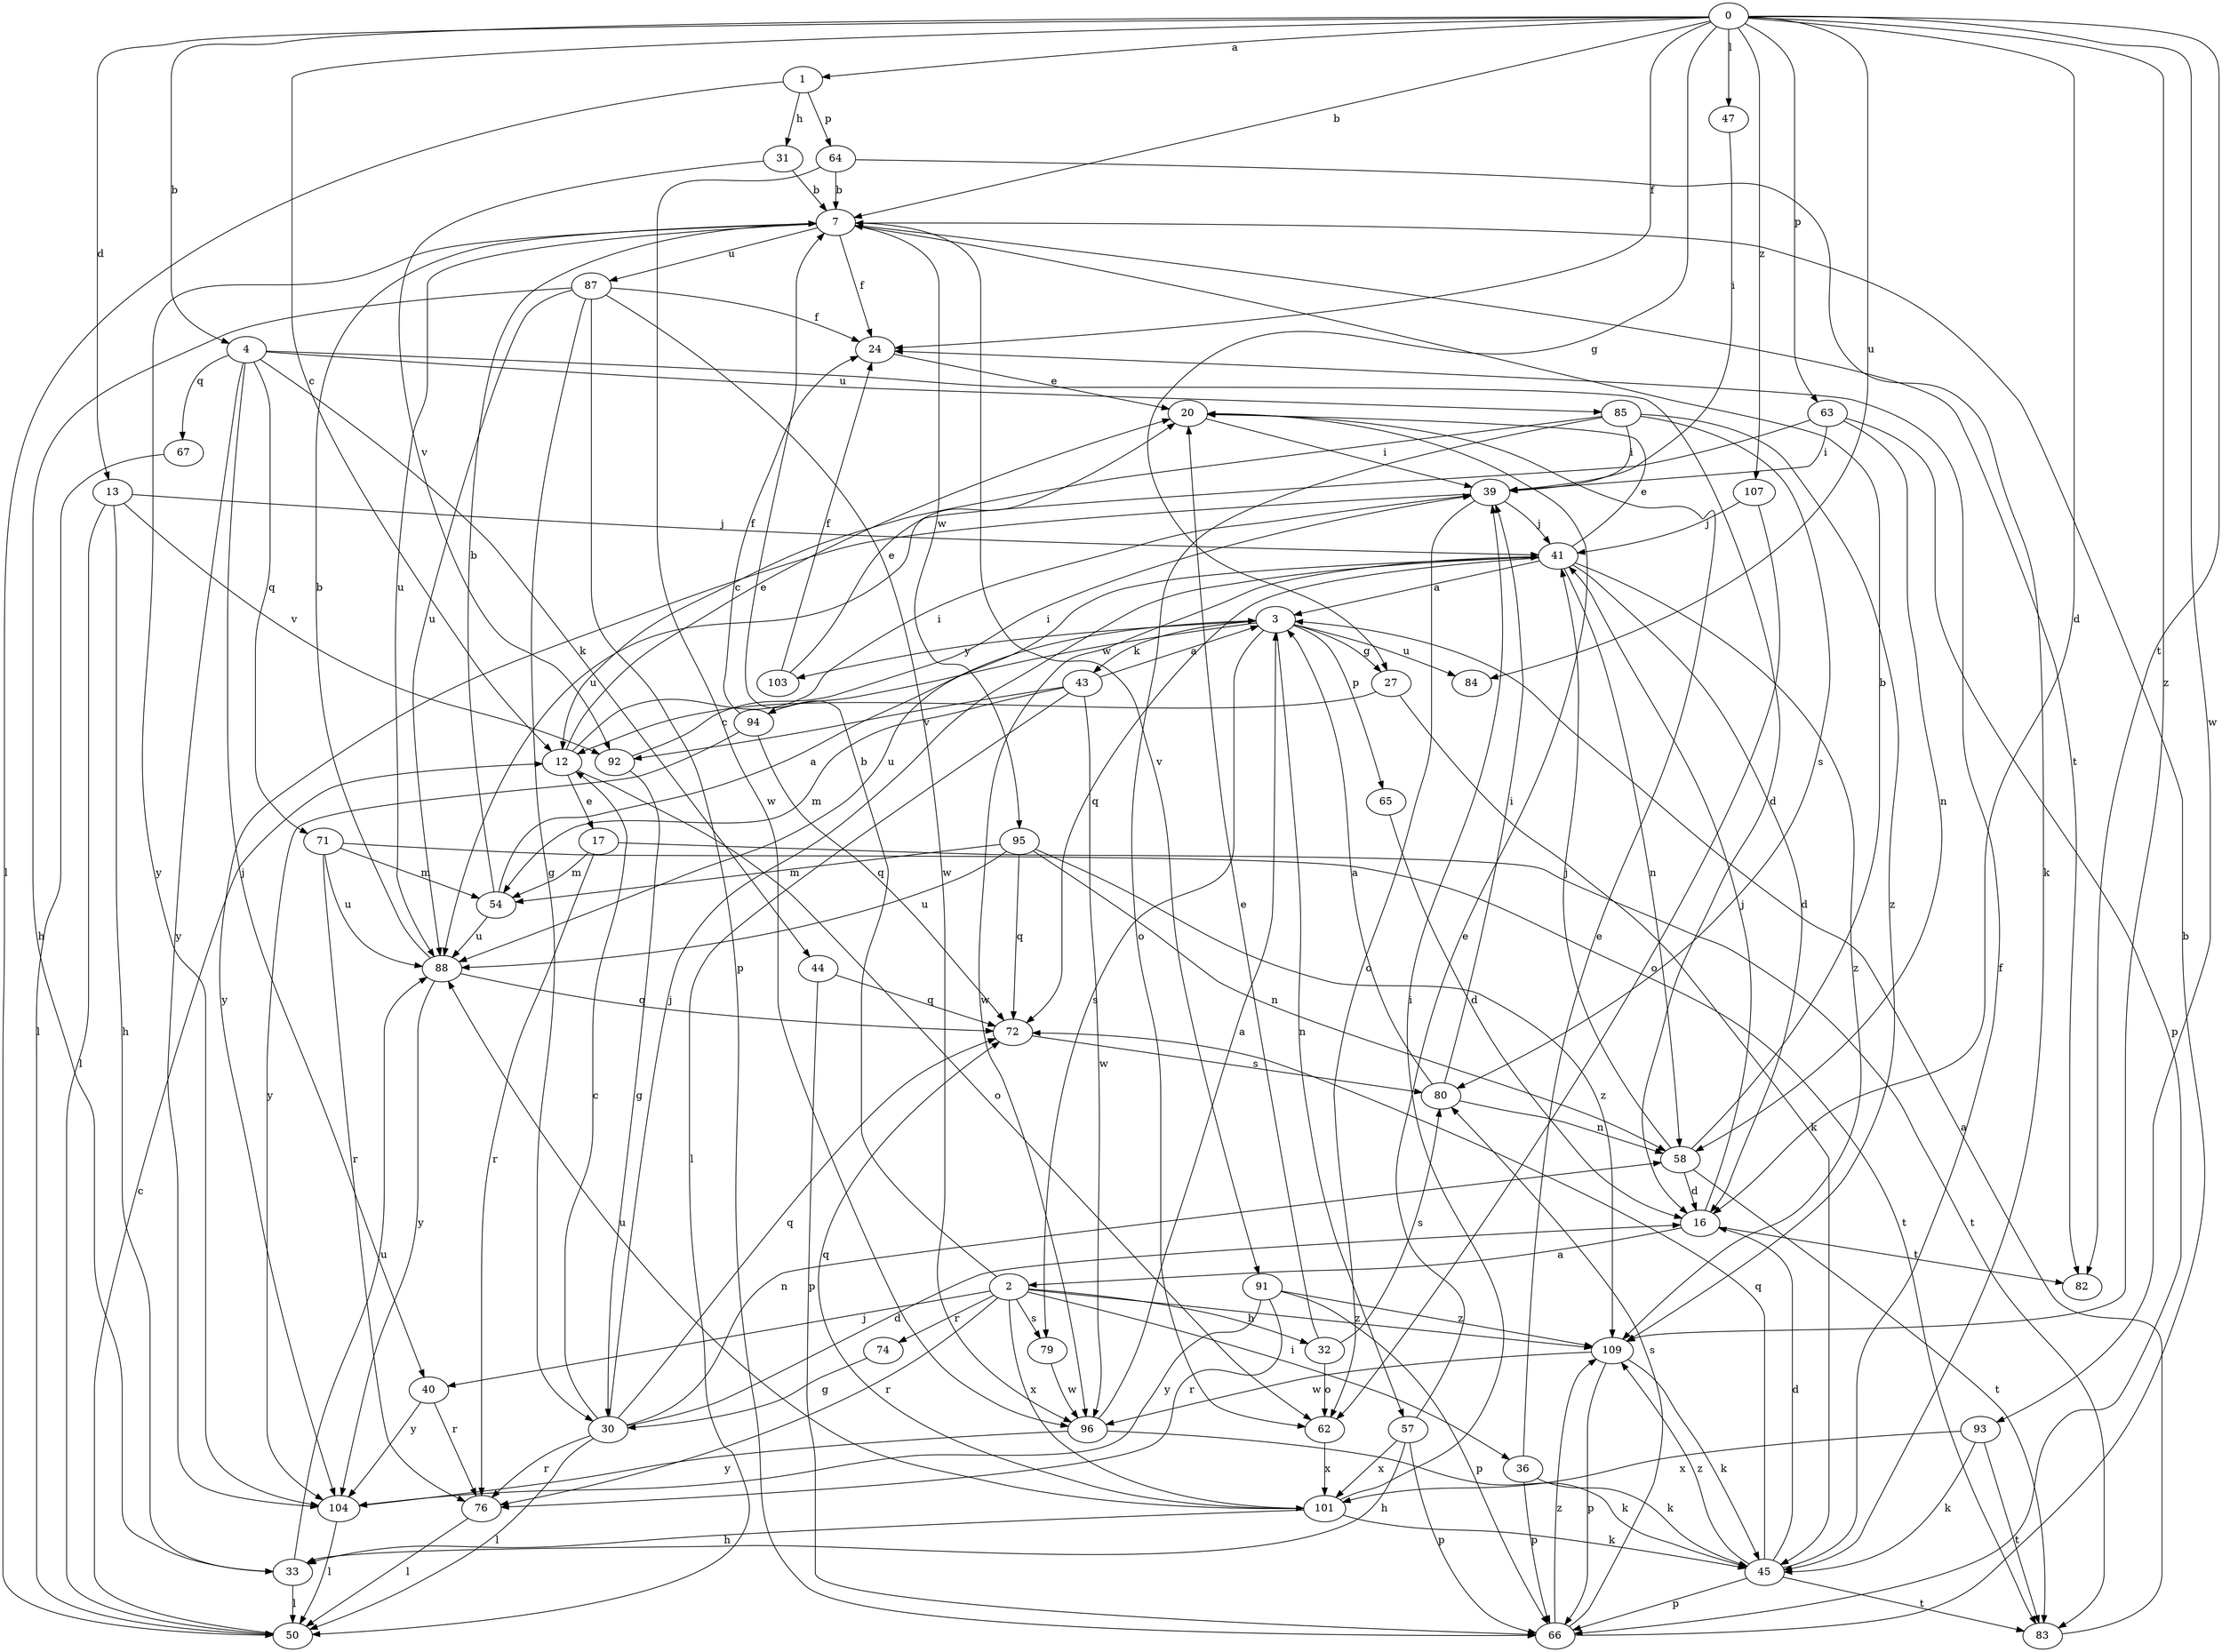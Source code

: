 strict digraph  {
0;
1;
2;
3;
4;
7;
12;
13;
16;
17;
20;
24;
27;
30;
31;
32;
33;
36;
39;
40;
41;
43;
44;
45;
47;
50;
54;
57;
58;
62;
63;
64;
65;
66;
67;
71;
72;
74;
76;
79;
80;
82;
83;
84;
85;
87;
88;
91;
92;
93;
94;
95;
96;
101;
103;
104;
107;
109;
0 -> 1  [label=a];
0 -> 4  [label=b];
0 -> 7  [label=b];
0 -> 12  [label=c];
0 -> 13  [label=d];
0 -> 16  [label=d];
0 -> 24  [label=f];
0 -> 27  [label=g];
0 -> 47  [label=l];
0 -> 63  [label=p];
0 -> 82  [label=t];
0 -> 84  [label=u];
0 -> 93  [label=w];
0 -> 107  [label=z];
0 -> 109  [label=z];
1 -> 31  [label=h];
1 -> 50  [label=l];
1 -> 64  [label=p];
2 -> 7  [label=b];
2 -> 32  [label=h];
2 -> 36  [label=i];
2 -> 40  [label=j];
2 -> 74  [label=r];
2 -> 76  [label=r];
2 -> 79  [label=s];
2 -> 101  [label=x];
2 -> 109  [label=z];
3 -> 27  [label=g];
3 -> 43  [label=k];
3 -> 57  [label=n];
3 -> 65  [label=p];
3 -> 79  [label=s];
3 -> 84  [label=u];
3 -> 94  [label=w];
3 -> 103  [label=y];
4 -> 16  [label=d];
4 -> 40  [label=j];
4 -> 44  [label=k];
4 -> 67  [label=q];
4 -> 71  [label=q];
4 -> 85  [label=u];
4 -> 104  [label=y];
7 -> 24  [label=f];
7 -> 82  [label=t];
7 -> 87  [label=u];
7 -> 88  [label=u];
7 -> 91  [label=v];
7 -> 95  [label=w];
7 -> 104  [label=y];
12 -> 17  [label=e];
12 -> 20  [label=e];
12 -> 39  [label=i];
12 -> 62  [label=o];
13 -> 33  [label=h];
13 -> 41  [label=j];
13 -> 50  [label=l];
13 -> 92  [label=v];
16 -> 2  [label=a];
16 -> 41  [label=j];
16 -> 82  [label=t];
17 -> 54  [label=m];
17 -> 76  [label=r];
17 -> 83  [label=t];
20 -> 39  [label=i];
24 -> 20  [label=e];
27 -> 12  [label=c];
27 -> 45  [label=k];
30 -> 12  [label=c];
30 -> 16  [label=d];
30 -> 41  [label=j];
30 -> 50  [label=l];
30 -> 58  [label=n];
30 -> 72  [label=q];
30 -> 76  [label=r];
31 -> 7  [label=b];
31 -> 92  [label=v];
32 -> 20  [label=e];
32 -> 62  [label=o];
32 -> 80  [label=s];
33 -> 50  [label=l];
33 -> 88  [label=u];
36 -> 20  [label=e];
36 -> 45  [label=k];
36 -> 66  [label=p];
39 -> 41  [label=j];
39 -> 62  [label=o];
39 -> 104  [label=y];
40 -> 76  [label=r];
40 -> 104  [label=y];
41 -> 3  [label=a];
41 -> 16  [label=d];
41 -> 20  [label=e];
41 -> 58  [label=n];
41 -> 72  [label=q];
41 -> 88  [label=u];
41 -> 96  [label=w];
41 -> 109  [label=z];
43 -> 3  [label=a];
43 -> 50  [label=l];
43 -> 54  [label=m];
43 -> 92  [label=v];
43 -> 96  [label=w];
44 -> 66  [label=p];
44 -> 72  [label=q];
45 -> 16  [label=d];
45 -> 24  [label=f];
45 -> 66  [label=p];
45 -> 72  [label=q];
45 -> 83  [label=t];
45 -> 109  [label=z];
47 -> 39  [label=i];
50 -> 12  [label=c];
54 -> 3  [label=a];
54 -> 7  [label=b];
54 -> 88  [label=u];
57 -> 20  [label=e];
57 -> 33  [label=h];
57 -> 66  [label=p];
57 -> 101  [label=x];
58 -> 7  [label=b];
58 -> 16  [label=d];
58 -> 41  [label=j];
58 -> 83  [label=t];
62 -> 101  [label=x];
63 -> 39  [label=i];
63 -> 58  [label=n];
63 -> 66  [label=p];
63 -> 88  [label=u];
64 -> 7  [label=b];
64 -> 45  [label=k];
64 -> 96  [label=w];
65 -> 16  [label=d];
66 -> 7  [label=b];
66 -> 80  [label=s];
66 -> 109  [label=z];
67 -> 50  [label=l];
71 -> 54  [label=m];
71 -> 76  [label=r];
71 -> 83  [label=t];
71 -> 88  [label=u];
72 -> 80  [label=s];
74 -> 30  [label=g];
76 -> 50  [label=l];
79 -> 96  [label=w];
80 -> 3  [label=a];
80 -> 39  [label=i];
80 -> 58  [label=n];
83 -> 3  [label=a];
85 -> 12  [label=c];
85 -> 39  [label=i];
85 -> 62  [label=o];
85 -> 80  [label=s];
85 -> 109  [label=z];
87 -> 24  [label=f];
87 -> 30  [label=g];
87 -> 33  [label=h];
87 -> 66  [label=p];
87 -> 88  [label=u];
87 -> 96  [label=w];
88 -> 7  [label=b];
88 -> 72  [label=q];
88 -> 104  [label=y];
91 -> 66  [label=p];
91 -> 76  [label=r];
91 -> 104  [label=y];
91 -> 109  [label=z];
92 -> 30  [label=g];
92 -> 39  [label=i];
93 -> 45  [label=k];
93 -> 83  [label=t];
93 -> 101  [label=x];
94 -> 24  [label=f];
94 -> 72  [label=q];
94 -> 104  [label=y];
95 -> 54  [label=m];
95 -> 58  [label=n];
95 -> 72  [label=q];
95 -> 88  [label=u];
95 -> 109  [label=z];
96 -> 3  [label=a];
96 -> 45  [label=k];
96 -> 104  [label=y];
101 -> 33  [label=h];
101 -> 39  [label=i];
101 -> 45  [label=k];
101 -> 72  [label=q];
101 -> 88  [label=u];
103 -> 20  [label=e];
103 -> 24  [label=f];
104 -> 50  [label=l];
107 -> 41  [label=j];
107 -> 62  [label=o];
109 -> 45  [label=k];
109 -> 66  [label=p];
109 -> 96  [label=w];
}
